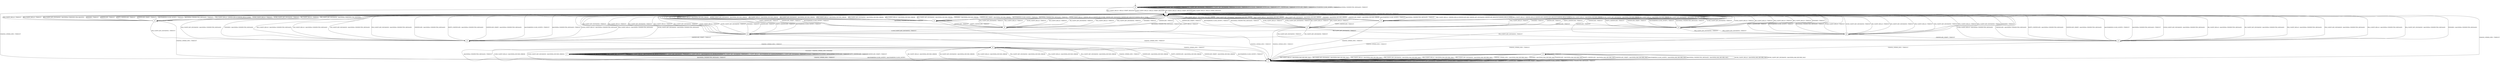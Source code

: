 digraph h5 {
s0 [label="s0"];
s1 [label="s1"];
s2 [label="s2"];
s3 [label="s3"];
s4 [label="s4"];
s9 [label="s9"];
s5 [label="s5"];
s8 [label="s8"];
s10 [label="s10"];
s11 [label="s11"];
s6 [label="s6"];
s12 [label="s12"];
s14 [label="s14"];
s15 [label="s15"];
s7 [label="s7"];
s13 [label="s13"];
s0 -> s1 [label="ECDH_CLIENT_HELLO / HELLO_VERIFY_REQUEST"];
s0 -> s0 [label="ECDH_CLIENT_KEY_EXCHANGE / TIMEOUT"];
s0 -> s1 [label="DH_CLIENT_HELLO / HELLO_VERIFY_REQUEST"];
s0 -> s0 [label="DH_CLIENT_KEY_EXCHANGE / TIMEOUT"];
s0 -> s1 [label="PSK_CLIENT_HELLO / HELLO_VERIFY_REQUEST"];
s0 -> s0 [label="PSK_CLIENT_KEY_EXCHANGE / TIMEOUT"];
s0 -> s1 [label="RSA_CLIENT_HELLO / HELLO_VERIFY_REQUEST"];
s0 -> s0 [label="RSA_CLIENT_KEY_EXCHANGE / TIMEOUT"];
s0 -> s2 [label="CHANGE_CIPHER_SPEC / TIMEOUT"];
s0 -> s0 [label="FINISHED / TIMEOUT"];
s0 -> s0 [label="APPLICATION / TIMEOUT"];
s0 -> s0 [label="CERTIFICATE / TIMEOUT"];
s0 -> s0 [label="EMPTY_CERTIFICATE / TIMEOUT"];
s0 -> s0 [label="CERTIFICATE_VERIFY / TIMEOUT"];
s0 -> s0 [label="Alert(WARNING,CLOSE_NOTIFY) / TIMEOUT"];
s0 -> s0 [label="Alert(FATAL,UNEXPECTED_MESSAGE) / TIMEOUT"];
s1 -> s3 [label="ECDH_CLIENT_HELLO / SERVER_HELLO,CERTIFICATE,ECDHE_SERVER_KEY_EXCHANGE,CERTIFICATE_REQUEST,SERVER_HELLO_DONE"];
s1 -> s1 [label="ECDH_CLIENT_KEY_EXCHANGE / TIMEOUT"];
s1 -> s9 [label="DH_CLIENT_HELLO / SERVER_HELLO,CERTIFICATE,DHE_SERVER_KEY_EXCHANGE,CERTIFICATE_REQUEST,SERVER_HELLO_DONE"];
s1 -> s1 [label="DH_CLIENT_KEY_EXCHANGE / TIMEOUT"];
s1 -> s4 [label="PSK_CLIENT_HELLO / SERVER_HELLO,SERVER_HELLO_DONE"];
s1 -> s1 [label="PSK_CLIENT_KEY_EXCHANGE / TIMEOUT"];
s1 -> s9 [label="RSA_CLIENT_HELLO / SERVER_HELLO,CERTIFICATE,CERTIFICATE_REQUEST,SERVER_HELLO_DONE"];
s1 -> s1 [label="RSA_CLIENT_KEY_EXCHANGE / TIMEOUT"];
s1 -> s2 [label="CHANGE_CIPHER_SPEC / TIMEOUT"];
s1 -> s1 [label="FINISHED / TIMEOUT"];
s1 -> s1 [label="APPLICATION / TIMEOUT"];
s1 -> s1 [label="CERTIFICATE / TIMEOUT"];
s1 -> s1 [label="EMPTY_CERTIFICATE / TIMEOUT"];
s1 -> s1 [label="CERTIFICATE_VERIFY / TIMEOUT"];
s1 -> s1 [label="Alert(WARNING,CLOSE_NOTIFY) / TIMEOUT"];
s1 -> s1 [label="Alert(FATAL,UNEXPECTED_MESSAGE) / TIMEOUT"];
s2 -> s2 [label="ECDH_CLIENT_HELLO / TIMEOUT"];
s2 -> s2 [label="ECDH_CLIENT_KEY_EXCHANGE / TIMEOUT"];
s2 -> s2 [label="DH_CLIENT_HELLO / TIMEOUT"];
s2 -> s2 [label="DH_CLIENT_KEY_EXCHANGE / TIMEOUT"];
s2 -> s2 [label="PSK_CLIENT_HELLO / TIMEOUT"];
s2 -> s2 [label="PSK_CLIENT_KEY_EXCHANGE / TIMEOUT"];
s2 -> s2 [label="RSA_CLIENT_HELLO / TIMEOUT"];
s2 -> s2 [label="RSA_CLIENT_KEY_EXCHANGE / TIMEOUT"];
s2 -> s2 [label="CHANGE_CIPHER_SPEC / TIMEOUT"];
s2 -> s2 [label="FINISHED / TIMEOUT"];
s2 -> s2 [label="APPLICATION / TIMEOUT"];
s2 -> s2 [label="CERTIFICATE / TIMEOUT"];
s2 -> s2 [label="EMPTY_CERTIFICATE / TIMEOUT"];
s2 -> s2 [label="CERTIFICATE_VERIFY / TIMEOUT"];
s2 -> s2 [label="Alert(WARNING,CLOSE_NOTIFY) / TIMEOUT"];
s2 -> s2 [label="Alert(FATAL,UNEXPECTED_MESSAGE) / TIMEOUT"];
s3 -> s1 [label="ECDH_CLIENT_HELLO / Alert(FATAL,DECODE_ERROR)"];
s3 -> s1 [label="ECDH_CLIENT_KEY_EXCHANGE / Alert(FATAL,DECODE_ERROR)"];
s3 -> s1 [label="DH_CLIENT_HELLO / Alert(FATAL,DECODE_ERROR)"];
s3 -> s1 [label="DH_CLIENT_KEY_EXCHANGE / Alert(FATAL,DECODE_ERROR)"];
s3 -> s1 [label="PSK_CLIENT_HELLO / Alert(FATAL,DECODE_ERROR)"];
s3 -> s1 [label="PSK_CLIENT_KEY_EXCHANGE / Alert(FATAL,DECODE_ERROR)"];
s3 -> s1 [label="RSA_CLIENT_HELLO / Alert(FATAL,DECODE_ERROR)"];
s3 -> s1 [label="RSA_CLIENT_KEY_EXCHANGE / Alert(FATAL,DECODE_ERROR)"];
s3 -> s2 [label="CHANGE_CIPHER_SPEC / TIMEOUT"];
s3 -> s1 [label="FINISHED / Alert(FATAL,DECODE_ERROR)"];
s3 -> s3 [label="APPLICATION / TIMEOUT"];
s3 -> s8 [label="CERTIFICATE / TIMEOUT"];
s3 -> s8 [label="EMPTY_CERTIFICATE / TIMEOUT"];
s3 -> s1 [label="CERTIFICATE_VERIFY / Alert(FATAL,DECODE_ERROR)"];
s3 -> s1 [label="Alert(WARNING,CLOSE_NOTIFY) / TIMEOUT"];
s3 -> s1 [label="Alert(FATAL,UNEXPECTED_MESSAGE) / TIMEOUT"];
s4 -> s1 [label="ECDH_CLIENT_HELLO / TIMEOUT"];
s4 -> s1 [label="ECDH_CLIENT_KEY_EXCHANGE / TIMEOUT"];
s4 -> s1 [label="DH_CLIENT_HELLO / TIMEOUT"];
s4 -> s1 [label="DH_CLIENT_KEY_EXCHANGE / Alert(FATAL,UNKNOWN_PSK_IDENTITY)"];
s4 -> s1 [label="PSK_CLIENT_HELLO / TIMEOUT"];
s4 -> s5 [label="PSK_CLIENT_KEY_EXCHANGE / TIMEOUT"];
s4 -> s1 [label="RSA_CLIENT_HELLO / TIMEOUT"];
s4 -> s1 [label="RSA_CLIENT_KEY_EXCHANGE / Alert(FATAL,UNKNOWN_PSK_IDENTITY)"];
s4 -> s2 [label="CHANGE_CIPHER_SPEC / TIMEOUT"];
s4 -> s1 [label="FINISHED / TIMEOUT"];
s4 -> s4 [label="APPLICATION / TIMEOUT"];
s4 -> s1 [label="CERTIFICATE / TIMEOUT"];
s4 -> s1 [label="EMPTY_CERTIFICATE / TIMEOUT"];
s4 -> s1 [label="CERTIFICATE_VERIFY / TIMEOUT"];
s4 -> s1 [label="Alert(WARNING,CLOSE_NOTIFY) / TIMEOUT"];
s4 -> s1 [label="Alert(FATAL,UNEXPECTED_MESSAGE) / TIMEOUT"];
s9 -> s1 [label="ECDH_CLIENT_HELLO / Alert(FATAL,DECODE_ERROR)"];
s9 -> s1 [label="ECDH_CLIENT_KEY_EXCHANGE / Alert(FATAL,DECODE_ERROR)"];
s9 -> s1 [label="DH_CLIENT_HELLO / Alert(FATAL,DECODE_ERROR)"];
s9 -> s1 [label="DH_CLIENT_KEY_EXCHANGE / Alert(FATAL,DECODE_ERROR)"];
s9 -> s1 [label="PSK_CLIENT_HELLO / Alert(FATAL,DECODE_ERROR)"];
s9 -> s1 [label="PSK_CLIENT_KEY_EXCHANGE / Alert(FATAL,DECODE_ERROR)"];
s9 -> s1 [label="RSA_CLIENT_HELLO / Alert(FATAL,DECODE_ERROR)"];
s9 -> s1 [label="RSA_CLIENT_KEY_EXCHANGE / Alert(FATAL,DECODE_ERROR)"];
s9 -> s2 [label="CHANGE_CIPHER_SPEC / TIMEOUT"];
s9 -> s1 [label="FINISHED / Alert(FATAL,DECODE_ERROR)"];
s9 -> s9 [label="APPLICATION / TIMEOUT"];
s9 -> s10 [label="CERTIFICATE / TIMEOUT"];
s9 -> s11 [label="EMPTY_CERTIFICATE / TIMEOUT"];
s9 -> s1 [label="CERTIFICATE_VERIFY / Alert(FATAL,DECODE_ERROR)"];
s9 -> s1 [label="Alert(WARNING,CLOSE_NOTIFY) / TIMEOUT"];
s9 -> s1 [label="Alert(FATAL,UNEXPECTED_MESSAGE) / TIMEOUT"];
s5 -> s1 [label="ECDH_CLIENT_HELLO / Alert(FATAL,UNEXPECTED_MESSAGE)"];
s5 -> s1 [label="ECDH_CLIENT_KEY_EXCHANGE / Alert(FATAL,UNEXPECTED_MESSAGE)"];
s5 -> s1 [label="DH_CLIENT_HELLO / Alert(FATAL,UNEXPECTED_MESSAGE)"];
s5 -> s1 [label="DH_CLIENT_KEY_EXCHANGE / Alert(FATAL,UNEXPECTED_MESSAGE)"];
s5 -> s1 [label="PSK_CLIENT_HELLO / Alert(FATAL,UNEXPECTED_MESSAGE)"];
s5 -> s1 [label="PSK_CLIENT_KEY_EXCHANGE / Alert(FATAL,UNEXPECTED_MESSAGE)"];
s5 -> s1 [label="RSA_CLIENT_HELLO / Alert(FATAL,UNEXPECTED_MESSAGE)"];
s5 -> s1 [label="RSA_CLIENT_KEY_EXCHANGE / Alert(FATAL,UNEXPECTED_MESSAGE)"];
s5 -> s6 [label="CHANGE_CIPHER_SPEC / TIMEOUT"];
s5 -> s1 [label="FINISHED / Alert(FATAL,UNEXPECTED_MESSAGE)"];
s5 -> s5 [label="APPLICATION / TIMEOUT"];
s5 -> s1 [label="CERTIFICATE / Alert(FATAL,UNEXPECTED_MESSAGE)"];
s5 -> s1 [label="EMPTY_CERTIFICATE / Alert(FATAL,UNEXPECTED_MESSAGE)"];
s5 -> s1 [label="CERTIFICATE_VERIFY / Alert(FATAL,UNEXPECTED_MESSAGE)"];
s5 -> s1 [label="Alert(WARNING,CLOSE_NOTIFY) / TIMEOUT"];
s5 -> s1 [label="Alert(FATAL,UNEXPECTED_MESSAGE) / TIMEOUT"];
s8 -> s1 [label="ECDH_CLIENT_HELLO / TIMEOUT"];
s8 -> s14 [label="ECDH_CLIENT_KEY_EXCHANGE / TIMEOUT"];
s8 -> s1 [label="DH_CLIENT_HELLO / TIMEOUT"];
s8 -> s1 [label="DH_CLIENT_KEY_EXCHANGE / TIMEOUT"];
s8 -> s1 [label="PSK_CLIENT_HELLO / TIMEOUT"];
s8 -> s1 [label="PSK_CLIENT_KEY_EXCHANGE / TIMEOUT"];
s8 -> s1 [label="RSA_CLIENT_HELLO / TIMEOUT"];
s8 -> s1 [label="RSA_CLIENT_KEY_EXCHANGE / TIMEOUT"];
s8 -> s2 [label="CHANGE_CIPHER_SPEC / TIMEOUT"];
s8 -> s1 [label="FINISHED / TIMEOUT"];
s8 -> s8 [label="APPLICATION / TIMEOUT"];
s8 -> s1 [label="CERTIFICATE / TIMEOUT"];
s8 -> s1 [label="EMPTY_CERTIFICATE / TIMEOUT"];
s8 -> s1 [label="CERTIFICATE_VERIFY / TIMEOUT"];
s8 -> s1 [label="Alert(WARNING,CLOSE_NOTIFY) / TIMEOUT"];
s8 -> s1 [label="Alert(FATAL,UNEXPECTED_MESSAGE) / TIMEOUT"];
s10 -> s1 [label="ECDH_CLIENT_HELLO / TIMEOUT"];
s10 -> s1 [label="ECDH_CLIENT_KEY_EXCHANGE / TIMEOUT"];
s10 -> s1 [label="DH_CLIENT_HELLO / TIMEOUT"];
s10 -> s14 [label="DH_CLIENT_KEY_EXCHANGE / TIMEOUT"];
s10 -> s1 [label="PSK_CLIENT_HELLO / TIMEOUT"];
s10 -> s15 [label="PSK_CLIENT_KEY_EXCHANGE / TIMEOUT"];
s10 -> s1 [label="RSA_CLIENT_HELLO / TIMEOUT"];
s10 -> s15 [label="RSA_CLIENT_KEY_EXCHANGE / TIMEOUT"];
s10 -> s2 [label="CHANGE_CIPHER_SPEC / TIMEOUT"];
s10 -> s1 [label="FINISHED / TIMEOUT"];
s10 -> s10 [label="APPLICATION / TIMEOUT"];
s10 -> s1 [label="CERTIFICATE / TIMEOUT"];
s10 -> s1 [label="EMPTY_CERTIFICATE / TIMEOUT"];
s10 -> s1 [label="CERTIFICATE_VERIFY / TIMEOUT"];
s10 -> s1 [label="Alert(WARNING,CLOSE_NOTIFY) / TIMEOUT"];
s10 -> s1 [label="Alert(FATAL,UNEXPECTED_MESSAGE) / TIMEOUT"];
s11 -> s1 [label="ECDH_CLIENT_HELLO / TIMEOUT"];
s11 -> s1 [label="ECDH_CLIENT_KEY_EXCHANGE / TIMEOUT"];
s11 -> s1 [label="DH_CLIENT_HELLO / TIMEOUT"];
s11 -> s5 [label="DH_CLIENT_KEY_EXCHANGE / TIMEOUT"];
s11 -> s1 [label="PSK_CLIENT_HELLO / TIMEOUT"];
s11 -> s12 [label="PSK_CLIENT_KEY_EXCHANGE / TIMEOUT"];
s11 -> s1 [label="RSA_CLIENT_HELLO / TIMEOUT"];
s11 -> s12 [label="RSA_CLIENT_KEY_EXCHANGE / TIMEOUT"];
s11 -> s2 [label="CHANGE_CIPHER_SPEC / TIMEOUT"];
s11 -> s1 [label="FINISHED / TIMEOUT"];
s11 -> s11 [label="APPLICATION / TIMEOUT"];
s11 -> s1 [label="CERTIFICATE / TIMEOUT"];
s11 -> s1 [label="EMPTY_CERTIFICATE / TIMEOUT"];
s11 -> s1 [label="CERTIFICATE_VERIFY / TIMEOUT"];
s11 -> s1 [label="Alert(WARNING,CLOSE_NOTIFY) / TIMEOUT"];
s11 -> s1 [label="Alert(FATAL,UNEXPECTED_MESSAGE) / TIMEOUT"];
s6 -> s2 [label="ECDH_CLIENT_HELLO / Alert(FATAL,DECODE_ERROR)"];
s6 -> s2 [label="ECDH_CLIENT_KEY_EXCHANGE / Alert(FATAL,DECODE_ERROR)"];
s6 -> s2 [label="DH_CLIENT_HELLO / Alert(FATAL,DECODE_ERROR)"];
s6 -> s2 [label="DH_CLIENT_KEY_EXCHANGE / Alert(FATAL,DECODE_ERROR)"];
s6 -> s2 [label="PSK_CLIENT_HELLO / Alert(FATAL,DECODE_ERROR)"];
s6 -> s2 [label="PSK_CLIENT_KEY_EXCHANGE / Alert(FATAL,DECODE_ERROR)"];
s6 -> s2 [label="RSA_CLIENT_HELLO / Alert(FATAL,DECODE_ERROR)"];
s6 -> s2 [label="RSA_CLIENT_KEY_EXCHANGE / Alert(FATAL,DECODE_ERROR)"];
s6 -> s2 [label="CHANGE_CIPHER_SPEC / TIMEOUT"];
s6 -> s7 [label="FINISHED / CHANGE_CIPHER_SPEC,FINISHED"];
s6 -> s6 [label="APPLICATION / TIMEOUT"];
s6 -> s2 [label="CERTIFICATE / Alert(FATAL,DECODE_ERROR)"];
s6 -> s2 [label="EMPTY_CERTIFICATE / Alert(FATAL,DECODE_ERROR)"];
s6 -> s2 [label="CERTIFICATE_VERIFY / Alert(FATAL,DECODE_ERROR)"];
s6 -> s2 [label="Alert(WARNING,CLOSE_NOTIFY) / TIMEOUT"];
s6 -> s2 [label="Alert(FATAL,UNEXPECTED_MESSAGE) / TIMEOUT"];
s12 -> s1 [label="ECDH_CLIENT_HELLO / Alert(FATAL,UNEXPECTED_MESSAGE)"];
s12 -> s1 [label="ECDH_CLIENT_KEY_EXCHANGE / Alert(FATAL,UNEXPECTED_MESSAGE)"];
s12 -> s1 [label="DH_CLIENT_HELLO / Alert(FATAL,UNEXPECTED_MESSAGE)"];
s12 -> s1 [label="DH_CLIENT_KEY_EXCHANGE / Alert(FATAL,UNEXPECTED_MESSAGE)"];
s12 -> s1 [label="PSK_CLIENT_HELLO / Alert(FATAL,UNEXPECTED_MESSAGE)"];
s12 -> s1 [label="PSK_CLIENT_KEY_EXCHANGE / Alert(FATAL,UNEXPECTED_MESSAGE)"];
s12 -> s1 [label="RSA_CLIENT_HELLO / Alert(FATAL,UNEXPECTED_MESSAGE)"];
s12 -> s1 [label="RSA_CLIENT_KEY_EXCHANGE / Alert(FATAL,UNEXPECTED_MESSAGE)"];
s12 -> s13 [label="CHANGE_CIPHER_SPEC / TIMEOUT"];
s12 -> s1 [label="FINISHED / Alert(FATAL,UNEXPECTED_MESSAGE)"];
s12 -> s12 [label="APPLICATION / TIMEOUT"];
s12 -> s1 [label="CERTIFICATE / Alert(FATAL,UNEXPECTED_MESSAGE)"];
s12 -> s1 [label="EMPTY_CERTIFICATE / Alert(FATAL,UNEXPECTED_MESSAGE)"];
s12 -> s1 [label="CERTIFICATE_VERIFY / Alert(FATAL,UNEXPECTED_MESSAGE)"];
s12 -> s1 [label="Alert(WARNING,CLOSE_NOTIFY) / TIMEOUT"];
s12 -> s1 [label="Alert(FATAL,UNEXPECTED_MESSAGE) / TIMEOUT"];
s14 -> s1 [label="ECDH_CLIENT_HELLO / TIMEOUT"];
s14 -> s1 [label="ECDH_CLIENT_KEY_EXCHANGE / TIMEOUT"];
s14 -> s1 [label="DH_CLIENT_HELLO / TIMEOUT"];
s14 -> s1 [label="DH_CLIENT_KEY_EXCHANGE / TIMEOUT"];
s14 -> s1 [label="PSK_CLIENT_HELLO / TIMEOUT"];
s14 -> s1 [label="PSK_CLIENT_KEY_EXCHANGE / TIMEOUT"];
s14 -> s1 [label="RSA_CLIENT_HELLO / TIMEOUT"];
s14 -> s1 [label="RSA_CLIENT_KEY_EXCHANGE / TIMEOUT"];
s14 -> s2 [label="CHANGE_CIPHER_SPEC / TIMEOUT"];
s14 -> s1 [label="FINISHED / TIMEOUT"];
s14 -> s14 [label="APPLICATION / TIMEOUT"];
s14 -> s1 [label="CERTIFICATE / TIMEOUT"];
s14 -> s1 [label="EMPTY_CERTIFICATE / TIMEOUT"];
s14 -> s5 [label="CERTIFICATE_VERIFY / TIMEOUT"];
s14 -> s1 [label="Alert(WARNING,CLOSE_NOTIFY) / TIMEOUT"];
s14 -> s1 [label="Alert(FATAL,UNEXPECTED_MESSAGE) / TIMEOUT"];
s15 -> s1 [label="ECDH_CLIENT_HELLO / TIMEOUT"];
s15 -> s1 [label="ECDH_CLIENT_KEY_EXCHANGE / TIMEOUT"];
s15 -> s1 [label="DH_CLIENT_HELLO / TIMEOUT"];
s15 -> s1 [label="DH_CLIENT_KEY_EXCHANGE / TIMEOUT"];
s15 -> s1 [label="PSK_CLIENT_HELLO / TIMEOUT"];
s15 -> s1 [label="PSK_CLIENT_KEY_EXCHANGE / TIMEOUT"];
s15 -> s1 [label="RSA_CLIENT_HELLO / TIMEOUT"];
s15 -> s1 [label="RSA_CLIENT_KEY_EXCHANGE / TIMEOUT"];
s15 -> s2 [label="CHANGE_CIPHER_SPEC / TIMEOUT"];
s15 -> s1 [label="FINISHED / TIMEOUT"];
s15 -> s15 [label="APPLICATION / TIMEOUT"];
s15 -> s1 [label="CERTIFICATE / TIMEOUT"];
s15 -> s1 [label="EMPTY_CERTIFICATE / TIMEOUT"];
s15 -> s12 [label="CERTIFICATE_VERIFY / TIMEOUT"];
s15 -> s1 [label="Alert(WARNING,CLOSE_NOTIFY) / TIMEOUT"];
s15 -> s1 [label="Alert(FATAL,UNEXPECTED_MESSAGE) / TIMEOUT"];
s7 -> s7 [label="ECDH_CLIENT_HELLO / Alert(WARNING,NO_RENEGOTIATION)"];
s7 -> s7 [label="ECDH_CLIENT_KEY_EXCHANGE / TIMEOUT"];
s7 -> s7 [label="DH_CLIENT_HELLO / Alert(WARNING,NO_RENEGOTIATION)"];
s7 -> s7 [label="DH_CLIENT_KEY_EXCHANGE / TIMEOUT"];
s7 -> s7 [label="PSK_CLIENT_HELLO / Alert(WARNING,NO_RENEGOTIATION)"];
s7 -> s7 [label="PSK_CLIENT_KEY_EXCHANGE / TIMEOUT"];
s7 -> s7 [label="RSA_CLIENT_HELLO / Alert(WARNING,NO_RENEGOTIATION)"];
s7 -> s7 [label="RSA_CLIENT_KEY_EXCHANGE / TIMEOUT"];
s7 -> s2 [label="CHANGE_CIPHER_SPEC / TIMEOUT"];
s7 -> s7 [label="FINISHED / TIMEOUT"];
s7 -> s7 [label="APPLICATION / APPLICATION"];
s7 -> s7 [label="CERTIFICATE / TIMEOUT"];
s7 -> s7 [label="EMPTY_CERTIFICATE / TIMEOUT"];
s7 -> s7 [label="CERTIFICATE_VERIFY / TIMEOUT"];
s7 -> s2 [label="Alert(WARNING,CLOSE_NOTIFY) / Alert(WARNING,CLOSE_NOTIFY)"];
s7 -> s2 [label="Alert(FATAL,UNEXPECTED_MESSAGE) / TIMEOUT"];
s13 -> s2 [label="ECDH_CLIENT_HELLO / Alert(FATAL,BAD_RECORD_MAC)"];
s13 -> s2 [label="ECDH_CLIENT_KEY_EXCHANGE / Alert(FATAL,BAD_RECORD_MAC)"];
s13 -> s2 [label="DH_CLIENT_HELLO / Alert(FATAL,BAD_RECORD_MAC)"];
s13 -> s2 [label="DH_CLIENT_KEY_EXCHANGE / Alert(FATAL,BAD_RECORD_MAC)"];
s13 -> s2 [label="PSK_CLIENT_HELLO / Alert(FATAL,BAD_RECORD_MAC)"];
s13 -> s2 [label="PSK_CLIENT_KEY_EXCHANGE / Alert(FATAL,BAD_RECORD_MAC)"];
s13 -> s2 [label="RSA_CLIENT_HELLO / Alert(FATAL,BAD_RECORD_MAC)"];
s13 -> s2 [label="RSA_CLIENT_KEY_EXCHANGE / Alert(FATAL,BAD_RECORD_MAC)"];
s13 -> s2 [label="CHANGE_CIPHER_SPEC / Alert(FATAL,BAD_RECORD_MAC)"];
s13 -> s2 [label="FINISHED / Alert(FATAL,BAD_RECORD_MAC)"];
s13 -> s13 [label="APPLICATION / TIMEOUT"];
s13 -> s2 [label="CERTIFICATE / Alert(FATAL,BAD_RECORD_MAC)"];
s13 -> s2 [label="EMPTY_CERTIFICATE / Alert(FATAL,BAD_RECORD_MAC)"];
s13 -> s2 [label="CERTIFICATE_VERIFY / Alert(FATAL,BAD_RECORD_MAC)"];
s13 -> s2 [label="Alert(WARNING,CLOSE_NOTIFY) / Alert(FATAL,BAD_RECORD_MAC)"];
s13 -> s2 [label="Alert(FATAL,UNEXPECTED_MESSAGE) / Alert(FATAL,BAD_RECORD_MAC)"];
__start0 [shape=none, label=""];
__start0 -> s0 [label=""];
}
